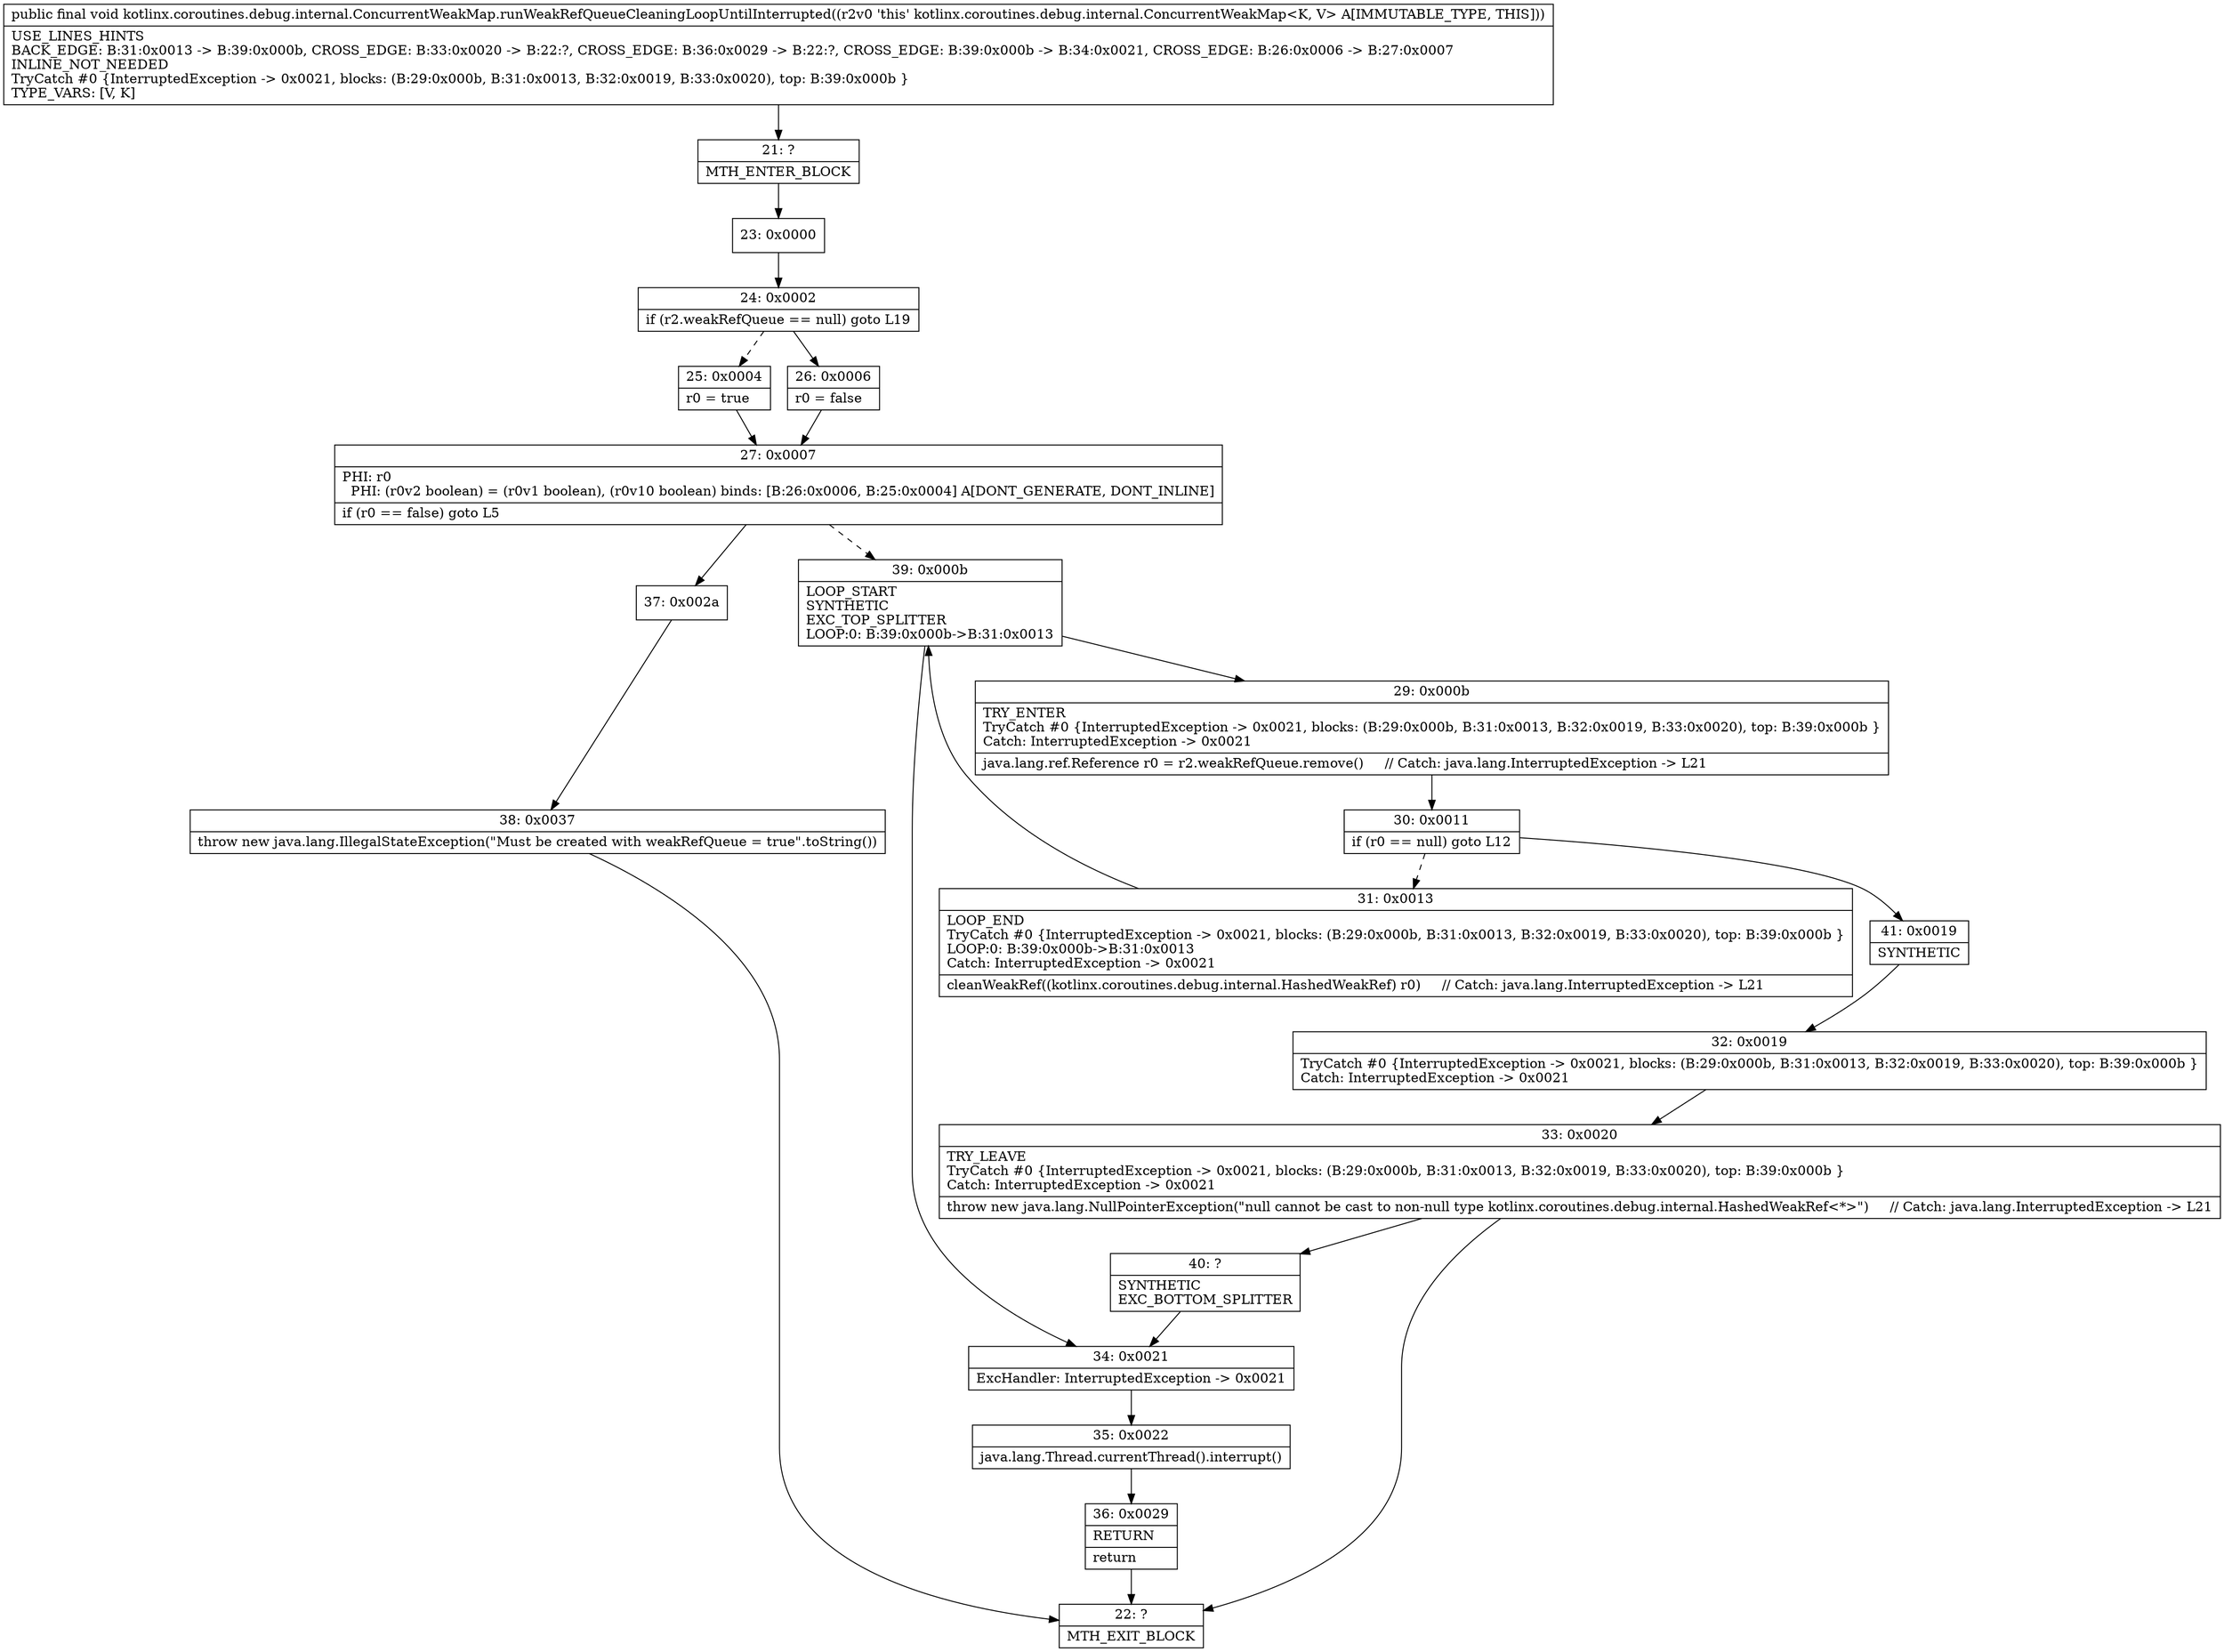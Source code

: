digraph "CFG forkotlinx.coroutines.debug.internal.ConcurrentWeakMap.runWeakRefQueueCleaningLoopUntilInterrupted()V" {
Node_21 [shape=record,label="{21\:\ ?|MTH_ENTER_BLOCK\l}"];
Node_23 [shape=record,label="{23\:\ 0x0000}"];
Node_24 [shape=record,label="{24\:\ 0x0002|if (r2.weakRefQueue == null) goto L19\l}"];
Node_25 [shape=record,label="{25\:\ 0x0004|r0 = true\l}"];
Node_27 [shape=record,label="{27\:\ 0x0007|PHI: r0 \l  PHI: (r0v2 boolean) = (r0v1 boolean), (r0v10 boolean) binds: [B:26:0x0006, B:25:0x0004] A[DONT_GENERATE, DONT_INLINE]\l|if (r0 == false) goto L5\l}"];
Node_37 [shape=record,label="{37\:\ 0x002a}"];
Node_38 [shape=record,label="{38\:\ 0x0037|throw new java.lang.IllegalStateException(\"Must be created with weakRefQueue = true\".toString())\l}"];
Node_22 [shape=record,label="{22\:\ ?|MTH_EXIT_BLOCK\l}"];
Node_39 [shape=record,label="{39\:\ 0x000b|LOOP_START\lSYNTHETIC\lEXC_TOP_SPLITTER\lLOOP:0: B:39:0x000b\-\>B:31:0x0013\l}"];
Node_29 [shape=record,label="{29\:\ 0x000b|TRY_ENTER\lTryCatch #0 \{InterruptedException \-\> 0x0021, blocks: (B:29:0x000b, B:31:0x0013, B:32:0x0019, B:33:0x0020), top: B:39:0x000b \}\lCatch: InterruptedException \-\> 0x0021\l|java.lang.ref.Reference r0 = r2.weakRefQueue.remove()     \/\/ Catch: java.lang.InterruptedException \-\> L21\l}"];
Node_30 [shape=record,label="{30\:\ 0x0011|if (r0 == null) goto L12\l}"];
Node_31 [shape=record,label="{31\:\ 0x0013|LOOP_END\lTryCatch #0 \{InterruptedException \-\> 0x0021, blocks: (B:29:0x000b, B:31:0x0013, B:32:0x0019, B:33:0x0020), top: B:39:0x000b \}\lLOOP:0: B:39:0x000b\-\>B:31:0x0013\lCatch: InterruptedException \-\> 0x0021\l|cleanWeakRef((kotlinx.coroutines.debug.internal.HashedWeakRef) r0)     \/\/ Catch: java.lang.InterruptedException \-\> L21\l}"];
Node_41 [shape=record,label="{41\:\ 0x0019|SYNTHETIC\l}"];
Node_32 [shape=record,label="{32\:\ 0x0019|TryCatch #0 \{InterruptedException \-\> 0x0021, blocks: (B:29:0x000b, B:31:0x0013, B:32:0x0019, B:33:0x0020), top: B:39:0x000b \}\lCatch: InterruptedException \-\> 0x0021\l}"];
Node_33 [shape=record,label="{33\:\ 0x0020|TRY_LEAVE\lTryCatch #0 \{InterruptedException \-\> 0x0021, blocks: (B:29:0x000b, B:31:0x0013, B:32:0x0019, B:33:0x0020), top: B:39:0x000b \}\lCatch: InterruptedException \-\> 0x0021\l|throw new java.lang.NullPointerException(\"null cannot be cast to non\-null type kotlinx.coroutines.debug.internal.HashedWeakRef\<*\>\")     \/\/ Catch: java.lang.InterruptedException \-\> L21\l}"];
Node_40 [shape=record,label="{40\:\ ?|SYNTHETIC\lEXC_BOTTOM_SPLITTER\l}"];
Node_34 [shape=record,label="{34\:\ 0x0021|ExcHandler: InterruptedException \-\> 0x0021\l}"];
Node_35 [shape=record,label="{35\:\ 0x0022|java.lang.Thread.currentThread().interrupt()\l}"];
Node_36 [shape=record,label="{36\:\ 0x0029|RETURN\l|return\l}"];
Node_26 [shape=record,label="{26\:\ 0x0006|r0 = false\l}"];
MethodNode[shape=record,label="{public final void kotlinx.coroutines.debug.internal.ConcurrentWeakMap.runWeakRefQueueCleaningLoopUntilInterrupted((r2v0 'this' kotlinx.coroutines.debug.internal.ConcurrentWeakMap\<K, V\> A[IMMUTABLE_TYPE, THIS]))  | USE_LINES_HINTS\lBACK_EDGE: B:31:0x0013 \-\> B:39:0x000b, CROSS_EDGE: B:33:0x0020 \-\> B:22:?, CROSS_EDGE: B:36:0x0029 \-\> B:22:?, CROSS_EDGE: B:39:0x000b \-\> B:34:0x0021, CROSS_EDGE: B:26:0x0006 \-\> B:27:0x0007\lINLINE_NOT_NEEDED\lTryCatch #0 \{InterruptedException \-\> 0x0021, blocks: (B:29:0x000b, B:31:0x0013, B:32:0x0019, B:33:0x0020), top: B:39:0x000b \}\lTYPE_VARS: [V, K]\l}"];
MethodNode -> Node_21;Node_21 -> Node_23;
Node_23 -> Node_24;
Node_24 -> Node_25[style=dashed];
Node_24 -> Node_26;
Node_25 -> Node_27;
Node_27 -> Node_37;
Node_27 -> Node_39[style=dashed];
Node_37 -> Node_38;
Node_38 -> Node_22;
Node_39 -> Node_29;
Node_39 -> Node_34;
Node_29 -> Node_30;
Node_30 -> Node_31[style=dashed];
Node_30 -> Node_41;
Node_31 -> Node_39;
Node_41 -> Node_32;
Node_32 -> Node_33;
Node_33 -> Node_22;
Node_33 -> Node_40;
Node_40 -> Node_34;
Node_34 -> Node_35;
Node_35 -> Node_36;
Node_36 -> Node_22;
Node_26 -> Node_27;
}

